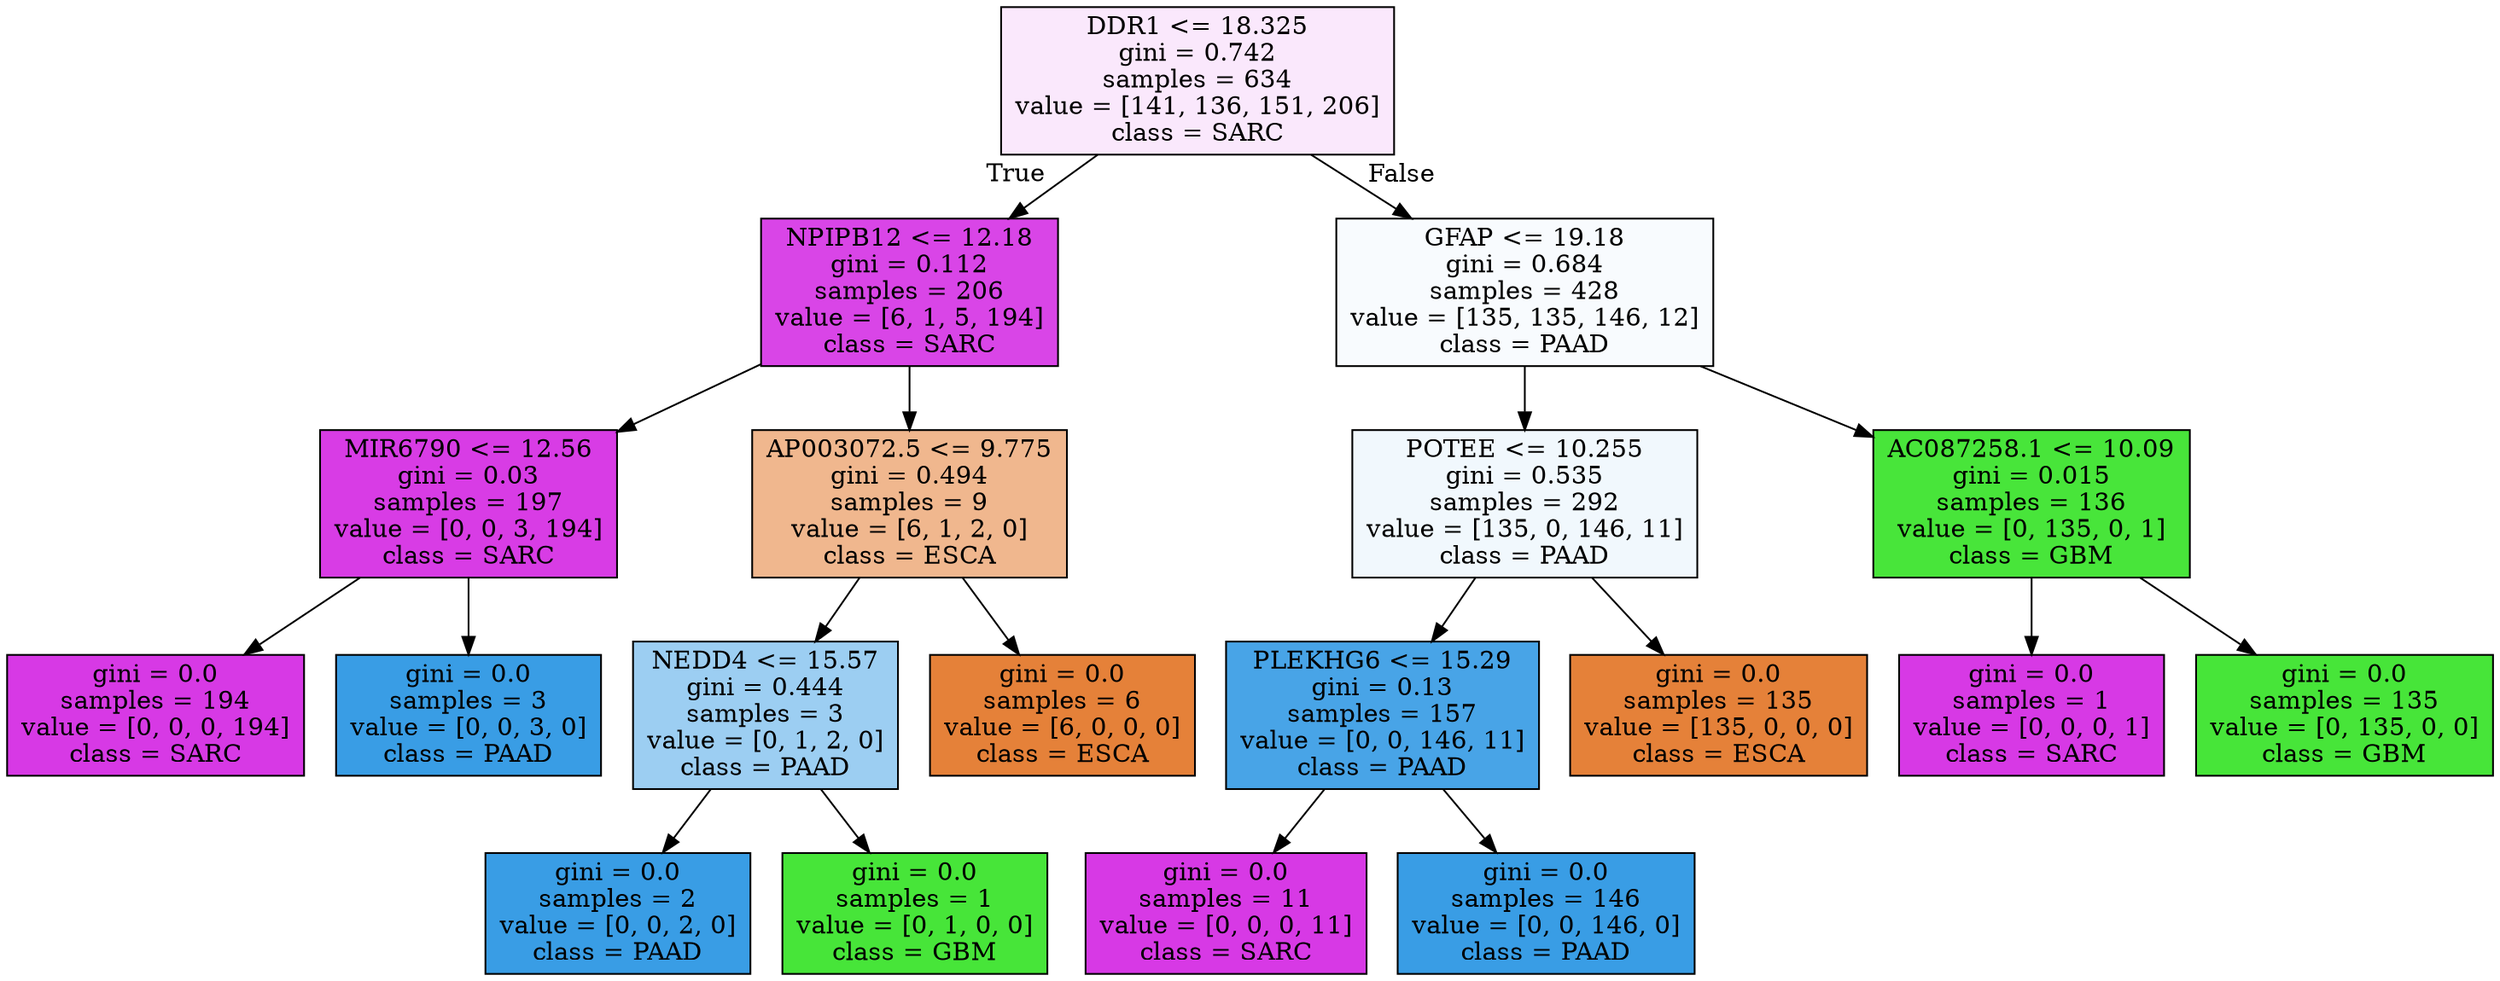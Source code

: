digraph Tree {
node [shape=box, style="filled", color="black"] ;
0 [label="DDR1 <= 18.325\ngini = 0.742\nsamples = 634\nvalue = [141, 136, 151, 206]\nclass = SARC", fillcolor="#fae8fc"] ;
1 [label="NPIPB12 <= 12.18\ngini = 0.112\nsamples = 206\nvalue = [6, 1, 5, 194]\nclass = SARC", fillcolor="#d945e7"] ;
0 -> 1 [labeldistance=2.5, labelangle=45, headlabel="True"] ;
2 [label="MIR6790 <= 12.56\ngini = 0.03\nsamples = 197\nvalue = [0, 0, 3, 194]\nclass = SARC", fillcolor="#d83ce5"] ;
1 -> 2 ;
3 [label="gini = 0.0\nsamples = 194\nvalue = [0, 0, 0, 194]\nclass = SARC", fillcolor="#d739e5"] ;
2 -> 3 ;
4 [label="gini = 0.0\nsamples = 3\nvalue = [0, 0, 3, 0]\nclass = PAAD", fillcolor="#399de5"] ;
2 -> 4 ;
5 [label="AP003072.5 <= 9.775\ngini = 0.494\nsamples = 9\nvalue = [6, 1, 2, 0]\nclass = ESCA", fillcolor="#f0b78e"] ;
1 -> 5 ;
6 [label="NEDD4 <= 15.57\ngini = 0.444\nsamples = 3\nvalue = [0, 1, 2, 0]\nclass = PAAD", fillcolor="#9ccef2"] ;
5 -> 6 ;
7 [label="gini = 0.0\nsamples = 2\nvalue = [0, 0, 2, 0]\nclass = PAAD", fillcolor="#399de5"] ;
6 -> 7 ;
8 [label="gini = 0.0\nsamples = 1\nvalue = [0, 1, 0, 0]\nclass = GBM", fillcolor="#47e539"] ;
6 -> 8 ;
9 [label="gini = 0.0\nsamples = 6\nvalue = [6, 0, 0, 0]\nclass = ESCA", fillcolor="#e58139"] ;
5 -> 9 ;
10 [label="GFAP <= 19.18\ngini = 0.684\nsamples = 428\nvalue = [135, 135, 146, 12]\nclass = PAAD", fillcolor="#f8fbfe"] ;
0 -> 10 [labeldistance=2.5, labelangle=-45, headlabel="False"] ;
11 [label="POTEE <= 10.255\ngini = 0.535\nsamples = 292\nvalue = [135, 0, 146, 11]\nclass = PAAD", fillcolor="#f1f8fd"] ;
10 -> 11 ;
12 [label="PLEKHG6 <= 15.29\ngini = 0.13\nsamples = 157\nvalue = [0, 0, 146, 11]\nclass = PAAD", fillcolor="#48a4e7"] ;
11 -> 12 ;
13 [label="gini = 0.0\nsamples = 11\nvalue = [0, 0, 0, 11]\nclass = SARC", fillcolor="#d739e5"] ;
12 -> 13 ;
14 [label="gini = 0.0\nsamples = 146\nvalue = [0, 0, 146, 0]\nclass = PAAD", fillcolor="#399de5"] ;
12 -> 14 ;
15 [label="gini = 0.0\nsamples = 135\nvalue = [135, 0, 0, 0]\nclass = ESCA", fillcolor="#e58139"] ;
11 -> 15 ;
16 [label="AC087258.1 <= 10.09\ngini = 0.015\nsamples = 136\nvalue = [0, 135, 0, 1]\nclass = GBM", fillcolor="#48e53a"] ;
10 -> 16 ;
17 [label="gini = 0.0\nsamples = 1\nvalue = [0, 0, 0, 1]\nclass = SARC", fillcolor="#d739e5"] ;
16 -> 17 ;
18 [label="gini = 0.0\nsamples = 135\nvalue = [0, 135, 0, 0]\nclass = GBM", fillcolor="#47e539"] ;
16 -> 18 ;
}